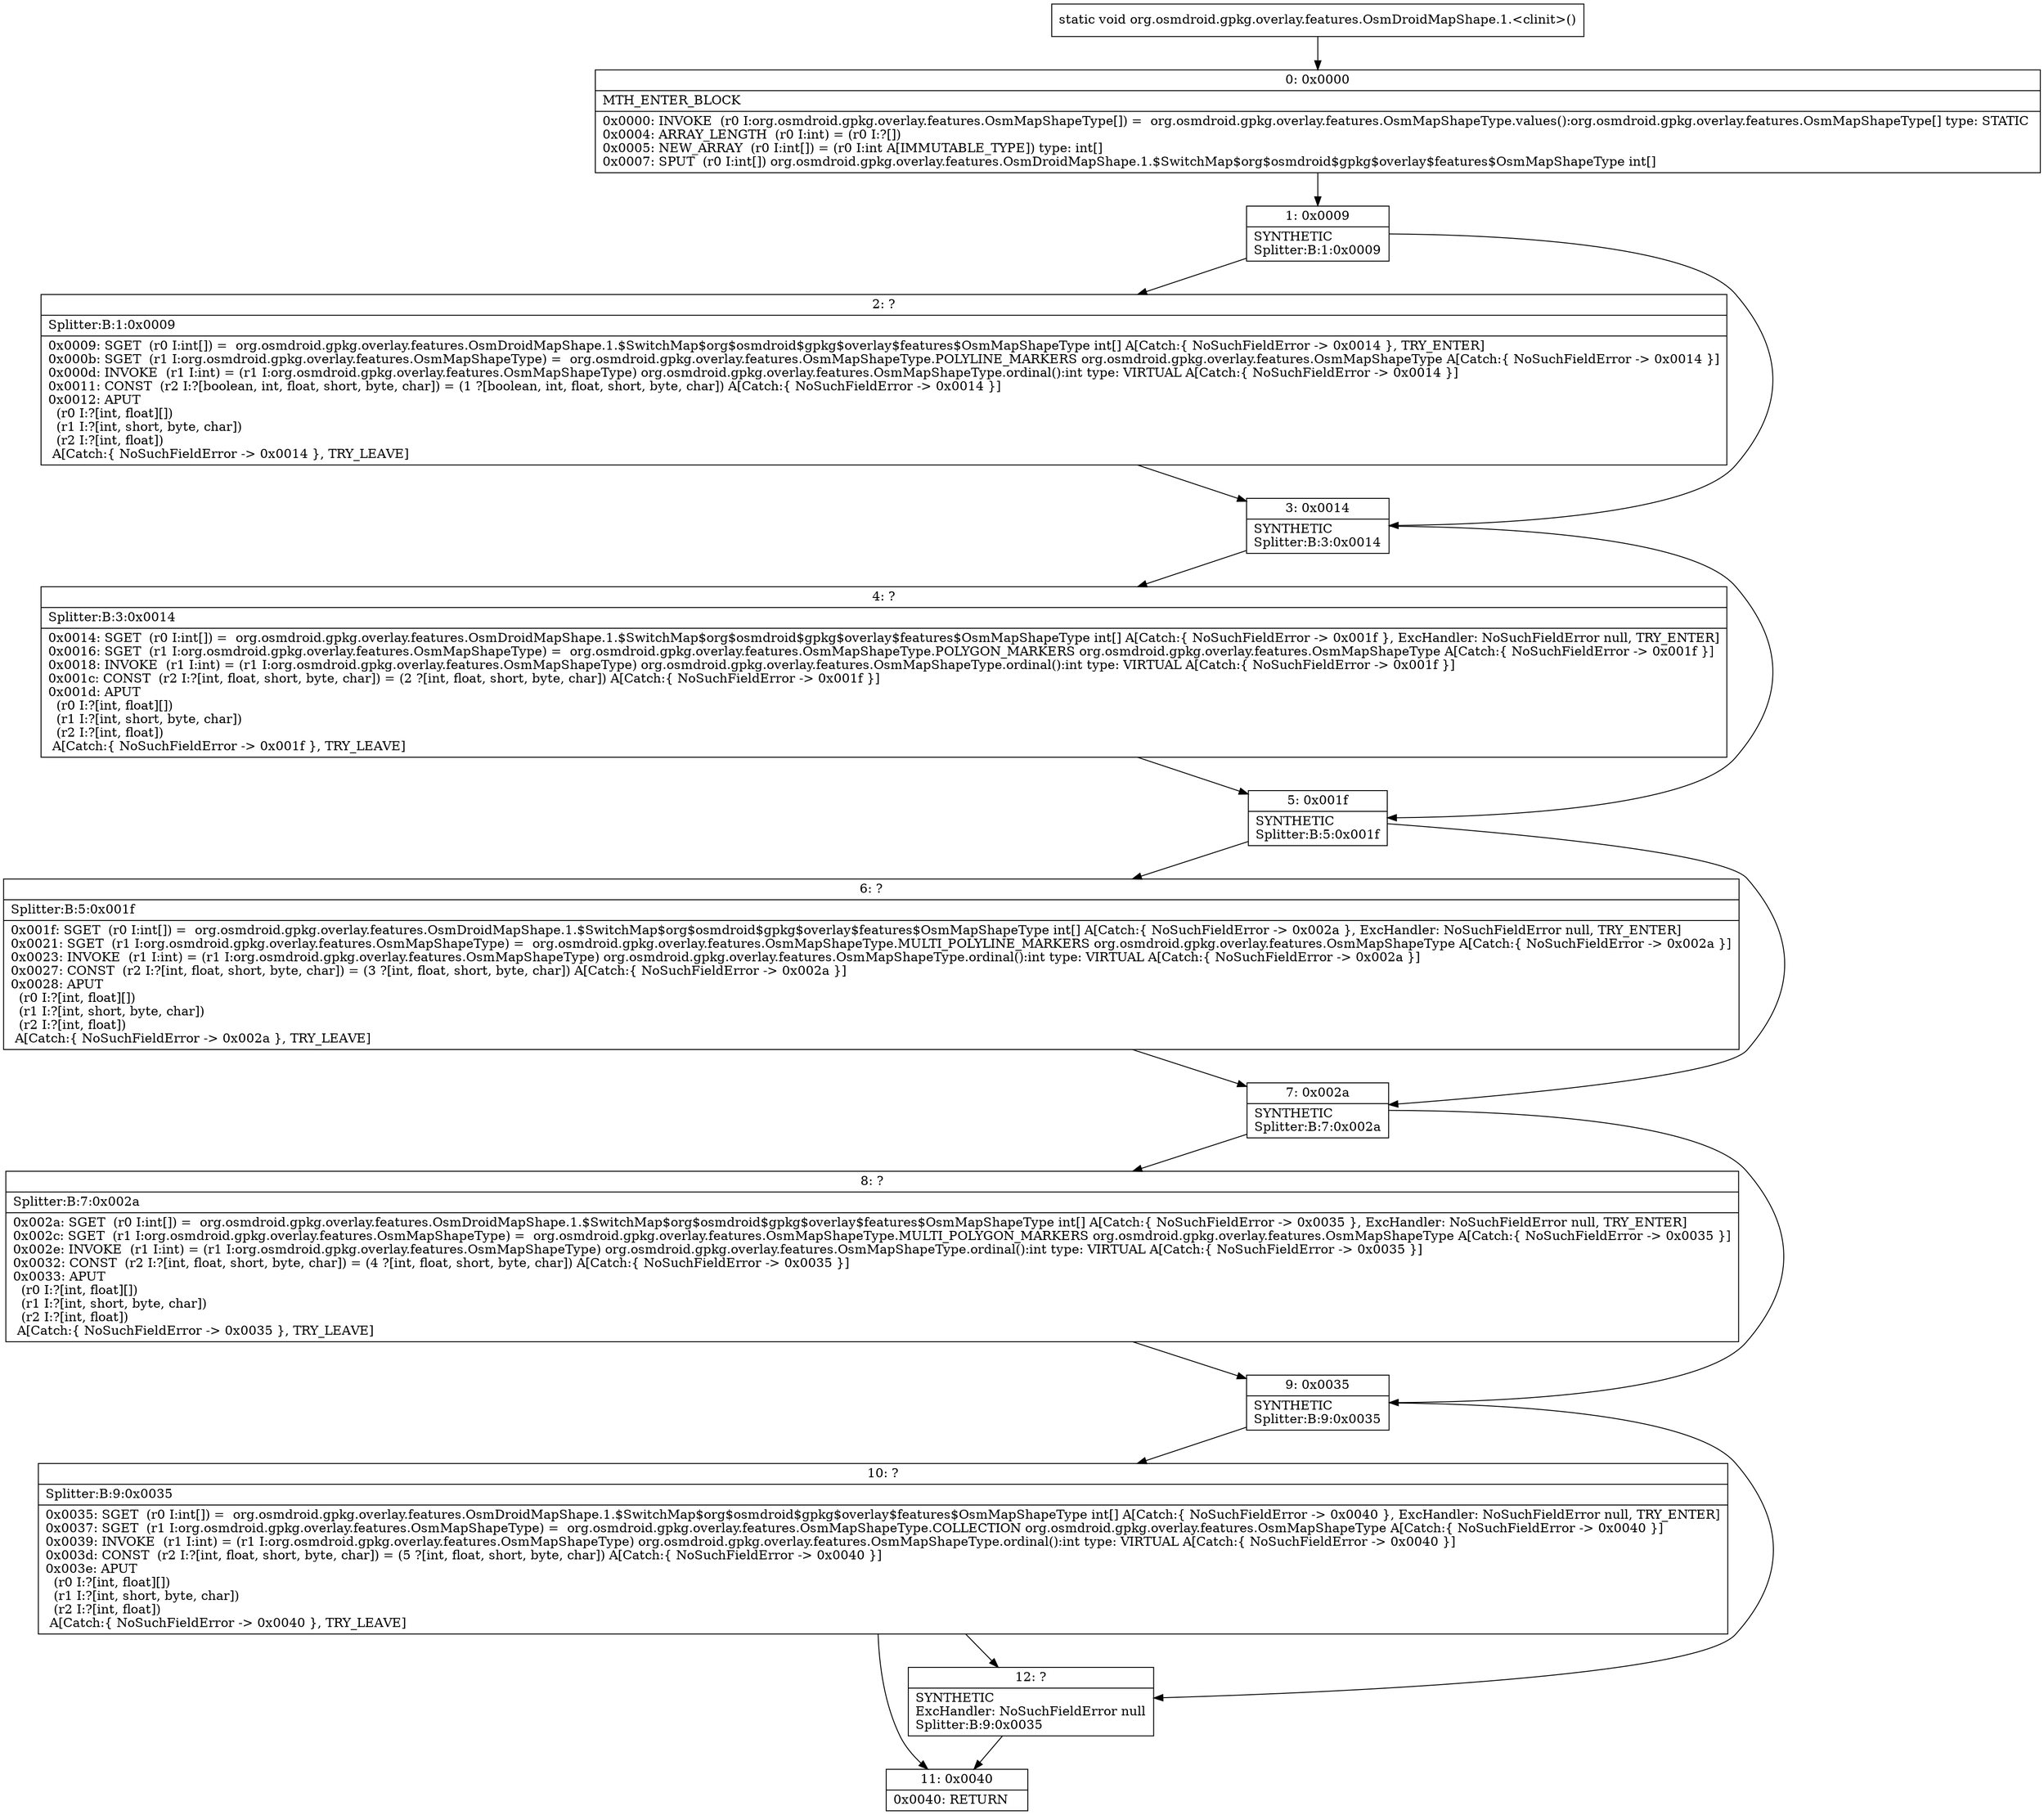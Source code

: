 digraph "CFG fororg.osmdroid.gpkg.overlay.features.OsmDroidMapShape.1.\<clinit\>()V" {
Node_0 [shape=record,label="{0\:\ 0x0000|MTH_ENTER_BLOCK\l|0x0000: INVOKE  (r0 I:org.osmdroid.gpkg.overlay.features.OsmMapShapeType[]) =  org.osmdroid.gpkg.overlay.features.OsmMapShapeType.values():org.osmdroid.gpkg.overlay.features.OsmMapShapeType[] type: STATIC \l0x0004: ARRAY_LENGTH  (r0 I:int) = (r0 I:?[]) \l0x0005: NEW_ARRAY  (r0 I:int[]) = (r0 I:int A[IMMUTABLE_TYPE]) type: int[] \l0x0007: SPUT  (r0 I:int[]) org.osmdroid.gpkg.overlay.features.OsmDroidMapShape.1.$SwitchMap$org$osmdroid$gpkg$overlay$features$OsmMapShapeType int[] \l}"];
Node_1 [shape=record,label="{1\:\ 0x0009|SYNTHETIC\lSplitter:B:1:0x0009\l}"];
Node_2 [shape=record,label="{2\:\ ?|Splitter:B:1:0x0009\l|0x0009: SGET  (r0 I:int[]) =  org.osmdroid.gpkg.overlay.features.OsmDroidMapShape.1.$SwitchMap$org$osmdroid$gpkg$overlay$features$OsmMapShapeType int[] A[Catch:\{ NoSuchFieldError \-\> 0x0014 \}, TRY_ENTER]\l0x000b: SGET  (r1 I:org.osmdroid.gpkg.overlay.features.OsmMapShapeType) =  org.osmdroid.gpkg.overlay.features.OsmMapShapeType.POLYLINE_MARKERS org.osmdroid.gpkg.overlay.features.OsmMapShapeType A[Catch:\{ NoSuchFieldError \-\> 0x0014 \}]\l0x000d: INVOKE  (r1 I:int) = (r1 I:org.osmdroid.gpkg.overlay.features.OsmMapShapeType) org.osmdroid.gpkg.overlay.features.OsmMapShapeType.ordinal():int type: VIRTUAL A[Catch:\{ NoSuchFieldError \-\> 0x0014 \}]\l0x0011: CONST  (r2 I:?[boolean, int, float, short, byte, char]) = (1 ?[boolean, int, float, short, byte, char]) A[Catch:\{ NoSuchFieldError \-\> 0x0014 \}]\l0x0012: APUT  \l  (r0 I:?[int, float][])\l  (r1 I:?[int, short, byte, char])\l  (r2 I:?[int, float])\l A[Catch:\{ NoSuchFieldError \-\> 0x0014 \}, TRY_LEAVE]\l}"];
Node_3 [shape=record,label="{3\:\ 0x0014|SYNTHETIC\lSplitter:B:3:0x0014\l}"];
Node_4 [shape=record,label="{4\:\ ?|Splitter:B:3:0x0014\l|0x0014: SGET  (r0 I:int[]) =  org.osmdroid.gpkg.overlay.features.OsmDroidMapShape.1.$SwitchMap$org$osmdroid$gpkg$overlay$features$OsmMapShapeType int[] A[Catch:\{ NoSuchFieldError \-\> 0x001f \}, ExcHandler: NoSuchFieldError null, TRY_ENTER]\l0x0016: SGET  (r1 I:org.osmdroid.gpkg.overlay.features.OsmMapShapeType) =  org.osmdroid.gpkg.overlay.features.OsmMapShapeType.POLYGON_MARKERS org.osmdroid.gpkg.overlay.features.OsmMapShapeType A[Catch:\{ NoSuchFieldError \-\> 0x001f \}]\l0x0018: INVOKE  (r1 I:int) = (r1 I:org.osmdroid.gpkg.overlay.features.OsmMapShapeType) org.osmdroid.gpkg.overlay.features.OsmMapShapeType.ordinal():int type: VIRTUAL A[Catch:\{ NoSuchFieldError \-\> 0x001f \}]\l0x001c: CONST  (r2 I:?[int, float, short, byte, char]) = (2 ?[int, float, short, byte, char]) A[Catch:\{ NoSuchFieldError \-\> 0x001f \}]\l0x001d: APUT  \l  (r0 I:?[int, float][])\l  (r1 I:?[int, short, byte, char])\l  (r2 I:?[int, float])\l A[Catch:\{ NoSuchFieldError \-\> 0x001f \}, TRY_LEAVE]\l}"];
Node_5 [shape=record,label="{5\:\ 0x001f|SYNTHETIC\lSplitter:B:5:0x001f\l}"];
Node_6 [shape=record,label="{6\:\ ?|Splitter:B:5:0x001f\l|0x001f: SGET  (r0 I:int[]) =  org.osmdroid.gpkg.overlay.features.OsmDroidMapShape.1.$SwitchMap$org$osmdroid$gpkg$overlay$features$OsmMapShapeType int[] A[Catch:\{ NoSuchFieldError \-\> 0x002a \}, ExcHandler: NoSuchFieldError null, TRY_ENTER]\l0x0021: SGET  (r1 I:org.osmdroid.gpkg.overlay.features.OsmMapShapeType) =  org.osmdroid.gpkg.overlay.features.OsmMapShapeType.MULTI_POLYLINE_MARKERS org.osmdroid.gpkg.overlay.features.OsmMapShapeType A[Catch:\{ NoSuchFieldError \-\> 0x002a \}]\l0x0023: INVOKE  (r1 I:int) = (r1 I:org.osmdroid.gpkg.overlay.features.OsmMapShapeType) org.osmdroid.gpkg.overlay.features.OsmMapShapeType.ordinal():int type: VIRTUAL A[Catch:\{ NoSuchFieldError \-\> 0x002a \}]\l0x0027: CONST  (r2 I:?[int, float, short, byte, char]) = (3 ?[int, float, short, byte, char]) A[Catch:\{ NoSuchFieldError \-\> 0x002a \}]\l0x0028: APUT  \l  (r0 I:?[int, float][])\l  (r1 I:?[int, short, byte, char])\l  (r2 I:?[int, float])\l A[Catch:\{ NoSuchFieldError \-\> 0x002a \}, TRY_LEAVE]\l}"];
Node_7 [shape=record,label="{7\:\ 0x002a|SYNTHETIC\lSplitter:B:7:0x002a\l}"];
Node_8 [shape=record,label="{8\:\ ?|Splitter:B:7:0x002a\l|0x002a: SGET  (r0 I:int[]) =  org.osmdroid.gpkg.overlay.features.OsmDroidMapShape.1.$SwitchMap$org$osmdroid$gpkg$overlay$features$OsmMapShapeType int[] A[Catch:\{ NoSuchFieldError \-\> 0x0035 \}, ExcHandler: NoSuchFieldError null, TRY_ENTER]\l0x002c: SGET  (r1 I:org.osmdroid.gpkg.overlay.features.OsmMapShapeType) =  org.osmdroid.gpkg.overlay.features.OsmMapShapeType.MULTI_POLYGON_MARKERS org.osmdroid.gpkg.overlay.features.OsmMapShapeType A[Catch:\{ NoSuchFieldError \-\> 0x0035 \}]\l0x002e: INVOKE  (r1 I:int) = (r1 I:org.osmdroid.gpkg.overlay.features.OsmMapShapeType) org.osmdroid.gpkg.overlay.features.OsmMapShapeType.ordinal():int type: VIRTUAL A[Catch:\{ NoSuchFieldError \-\> 0x0035 \}]\l0x0032: CONST  (r2 I:?[int, float, short, byte, char]) = (4 ?[int, float, short, byte, char]) A[Catch:\{ NoSuchFieldError \-\> 0x0035 \}]\l0x0033: APUT  \l  (r0 I:?[int, float][])\l  (r1 I:?[int, short, byte, char])\l  (r2 I:?[int, float])\l A[Catch:\{ NoSuchFieldError \-\> 0x0035 \}, TRY_LEAVE]\l}"];
Node_9 [shape=record,label="{9\:\ 0x0035|SYNTHETIC\lSplitter:B:9:0x0035\l}"];
Node_10 [shape=record,label="{10\:\ ?|Splitter:B:9:0x0035\l|0x0035: SGET  (r0 I:int[]) =  org.osmdroid.gpkg.overlay.features.OsmDroidMapShape.1.$SwitchMap$org$osmdroid$gpkg$overlay$features$OsmMapShapeType int[] A[Catch:\{ NoSuchFieldError \-\> 0x0040 \}, ExcHandler: NoSuchFieldError null, TRY_ENTER]\l0x0037: SGET  (r1 I:org.osmdroid.gpkg.overlay.features.OsmMapShapeType) =  org.osmdroid.gpkg.overlay.features.OsmMapShapeType.COLLECTION org.osmdroid.gpkg.overlay.features.OsmMapShapeType A[Catch:\{ NoSuchFieldError \-\> 0x0040 \}]\l0x0039: INVOKE  (r1 I:int) = (r1 I:org.osmdroid.gpkg.overlay.features.OsmMapShapeType) org.osmdroid.gpkg.overlay.features.OsmMapShapeType.ordinal():int type: VIRTUAL A[Catch:\{ NoSuchFieldError \-\> 0x0040 \}]\l0x003d: CONST  (r2 I:?[int, float, short, byte, char]) = (5 ?[int, float, short, byte, char]) A[Catch:\{ NoSuchFieldError \-\> 0x0040 \}]\l0x003e: APUT  \l  (r0 I:?[int, float][])\l  (r1 I:?[int, short, byte, char])\l  (r2 I:?[int, float])\l A[Catch:\{ NoSuchFieldError \-\> 0x0040 \}, TRY_LEAVE]\l}"];
Node_11 [shape=record,label="{11\:\ 0x0040|0x0040: RETURN   \l}"];
Node_12 [shape=record,label="{12\:\ ?|SYNTHETIC\lExcHandler: NoSuchFieldError null\lSplitter:B:9:0x0035\l}"];
MethodNode[shape=record,label="{static void org.osmdroid.gpkg.overlay.features.OsmDroidMapShape.1.\<clinit\>() }"];
MethodNode -> Node_0;
Node_0 -> Node_1;
Node_1 -> Node_2;
Node_1 -> Node_3;
Node_2 -> Node_3;
Node_3 -> Node_4;
Node_3 -> Node_5;
Node_4 -> Node_5;
Node_5 -> Node_6;
Node_5 -> Node_7;
Node_6 -> Node_7;
Node_7 -> Node_8;
Node_7 -> Node_9;
Node_8 -> Node_9;
Node_9 -> Node_10;
Node_9 -> Node_12;
Node_10 -> Node_11;
Node_10 -> Node_12;
Node_12 -> Node_11;
}

